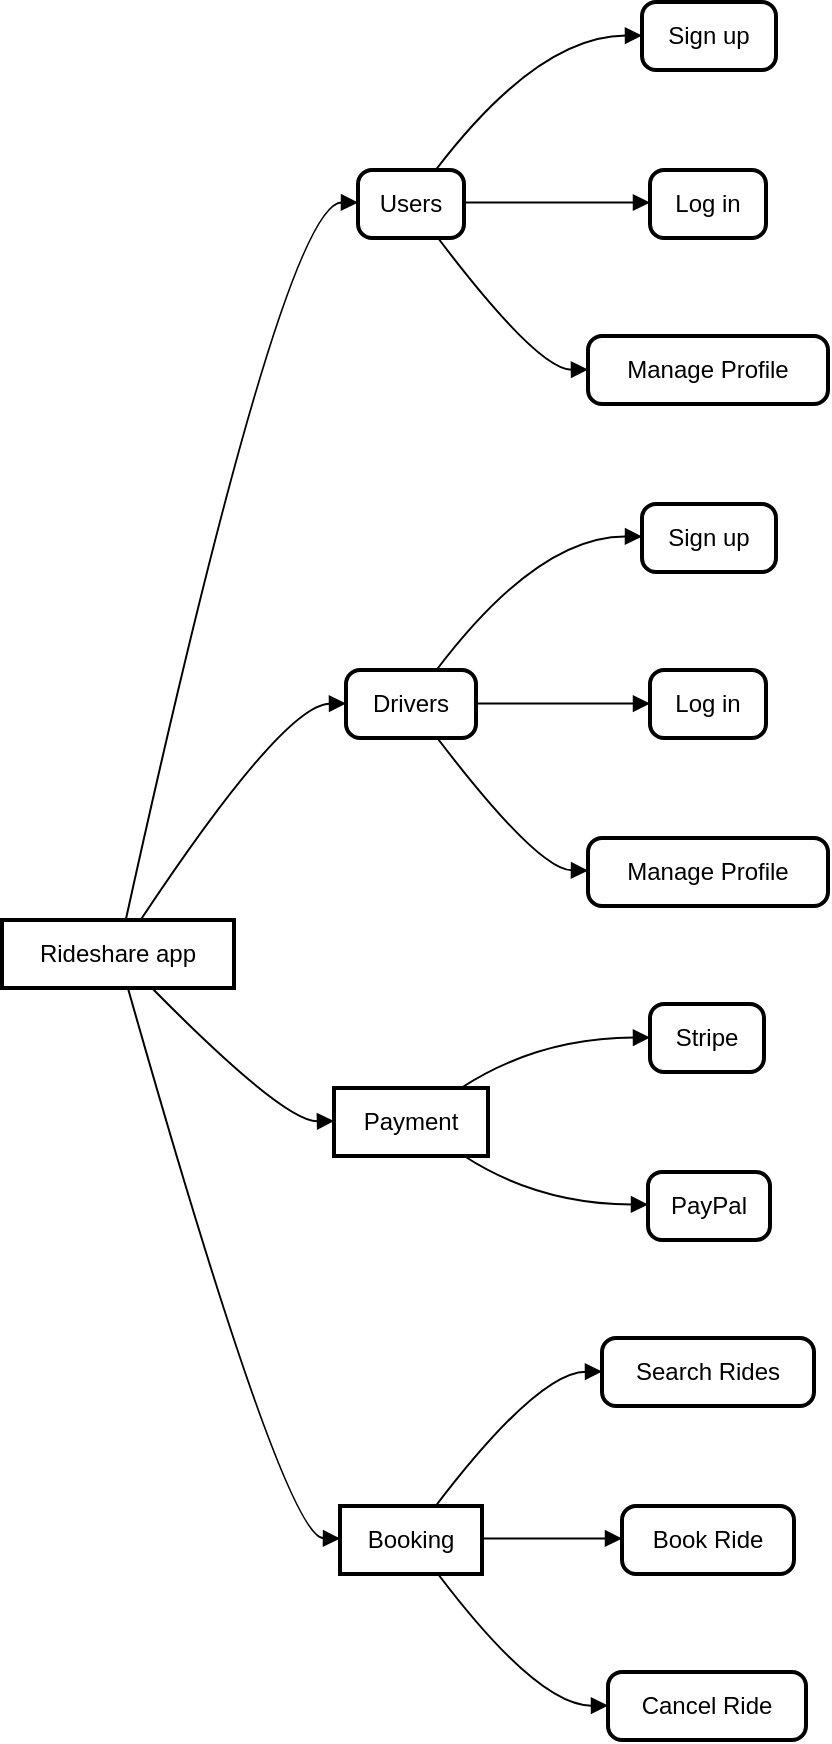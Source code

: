 <mxfile version="22.1.8" type="github">
  <diagram name="Page-1" id="09aLXEYAXg_uyQ5msdU8">
    <mxGraphModel>
      <root>
        <mxCell id="0" />
        <mxCell id="1" parent="0" />
        <mxCell id="2" value="Rideshare app" style="whiteSpace=wrap;strokeWidth=2;" vertex="1" parent="1">
          <mxGeometry y="459" width="116" height="34" as="geometry" />
        </mxCell>
        <mxCell id="3" value="Users" style="rounded=1;absoluteArcSize=1;arcSize=14;whiteSpace=wrap;strokeWidth=2;" vertex="1" parent="1">
          <mxGeometry x="178" y="84" width="53" height="34" as="geometry" />
        </mxCell>
        <mxCell id="4" value="Drivers" style="rounded=1;absoluteArcSize=1;arcSize=14;whiteSpace=wrap;strokeWidth=2;" vertex="1" parent="1">
          <mxGeometry x="172" y="334" width="65" height="34" as="geometry" />
        </mxCell>
        <mxCell id="5" value="Payment" style="whiteSpace=wrap;strokeWidth=2;" vertex="1" parent="1">
          <mxGeometry x="166" y="543" width="77" height="34" as="geometry" />
        </mxCell>
        <mxCell id="6" value="Booking" style="whiteSpace=wrap;strokeWidth=2;" vertex="1" parent="1">
          <mxGeometry x="169" y="752" width="71" height="34" as="geometry" />
        </mxCell>
        <mxCell id="7" value="Sign up" style="rounded=1;absoluteArcSize=1;arcSize=14;whiteSpace=wrap;strokeWidth=2;" vertex="1" parent="1">
          <mxGeometry x="320" width="67" height="34" as="geometry" />
        </mxCell>
        <mxCell id="8" value="Log in" style="rounded=1;absoluteArcSize=1;arcSize=14;whiteSpace=wrap;strokeWidth=2;" vertex="1" parent="1">
          <mxGeometry x="324" y="84" width="58" height="34" as="geometry" />
        </mxCell>
        <mxCell id="9" value="Manage Profile" style="rounded=1;absoluteArcSize=1;arcSize=14;whiteSpace=wrap;strokeWidth=2;" vertex="1" parent="1">
          <mxGeometry x="293" y="167" width="120" height="34" as="geometry" />
        </mxCell>
        <mxCell id="10" value="Sign up" style="rounded=1;absoluteArcSize=1;arcSize=14;whiteSpace=wrap;strokeWidth=2;" vertex="1" parent="1">
          <mxGeometry x="320" y="251" width="67" height="34" as="geometry" />
        </mxCell>
        <mxCell id="11" value="Log in" style="rounded=1;absoluteArcSize=1;arcSize=14;whiteSpace=wrap;strokeWidth=2;" vertex="1" parent="1">
          <mxGeometry x="324" y="334" width="58" height="34" as="geometry" />
        </mxCell>
        <mxCell id="12" value="Manage Profile" style="rounded=1;absoluteArcSize=1;arcSize=14;whiteSpace=wrap;strokeWidth=2;" vertex="1" parent="1">
          <mxGeometry x="293" y="418" width="120" height="34" as="geometry" />
        </mxCell>
        <mxCell id="13" value="Stripe" style="rounded=1;absoluteArcSize=1;arcSize=14;whiteSpace=wrap;strokeWidth=2;" vertex="1" parent="1">
          <mxGeometry x="324" y="501" width="57" height="34" as="geometry" />
        </mxCell>
        <mxCell id="14" value="PayPal" style="rounded=1;absoluteArcSize=1;arcSize=14;whiteSpace=wrap;strokeWidth=2;" vertex="1" parent="1">
          <mxGeometry x="323" y="585" width="61" height="34" as="geometry" />
        </mxCell>
        <mxCell id="15" value="Search Rides" style="rounded=1;absoluteArcSize=1;arcSize=14;whiteSpace=wrap;strokeWidth=2;" vertex="1" parent="1">
          <mxGeometry x="300" y="668" width="106" height="34" as="geometry" />
        </mxCell>
        <mxCell id="16" value="Book Ride" style="rounded=1;absoluteArcSize=1;arcSize=14;whiteSpace=wrap;strokeWidth=2;" vertex="1" parent="1">
          <mxGeometry x="310" y="752" width="86" height="34" as="geometry" />
        </mxCell>
        <mxCell id="17" value="Cancel Ride" style="rounded=1;absoluteArcSize=1;arcSize=14;whiteSpace=wrap;strokeWidth=2;" vertex="1" parent="1">
          <mxGeometry x="303" y="835" width="99" height="34" as="geometry" />
        </mxCell>
        <mxCell id="18" value="" style="curved=1;startArrow=none;endArrow=block;exitX=0.533;exitY=0.007;entryX=-0.003;entryY=0.478;" edge="1" parent="1" source="2" target="3">
          <mxGeometry relative="1" as="geometry">
            <Array as="points">
              <mxPoint x="141" y="100" />
            </Array>
          </mxGeometry>
        </mxCell>
        <mxCell id="19" value="" style="curved=1;startArrow=none;endArrow=block;exitX=0.596;exitY=0.007;entryX=0.001;entryY=0.493;" edge="1" parent="1" source="2" target="4">
          <mxGeometry relative="1" as="geometry">
            <Array as="points">
              <mxPoint x="141" y="351" />
            </Array>
          </mxGeometry>
        </mxCell>
        <mxCell id="20" value="" style="curved=1;startArrow=none;endArrow=block;exitX=0.644;exitY=0.993;entryX=0.002;entryY=0.485;" edge="1" parent="1" source="2" target="5">
          <mxGeometry relative="1" as="geometry">
            <Array as="points">
              <mxPoint x="141" y="560" />
            </Array>
          </mxGeometry>
        </mxCell>
        <mxCell id="21" value="" style="curved=1;startArrow=none;endArrow=block;exitX=0.542;exitY=0.993;entryX=0.003;entryY=0.478;" edge="1" parent="1" source="2" target="6">
          <mxGeometry relative="1" as="geometry">
            <Array as="points">
              <mxPoint x="141" y="768" />
            </Array>
          </mxGeometry>
        </mxCell>
        <mxCell id="22" value="" style="curved=1;startArrow=none;endArrow=block;exitX=0.74;exitY=-0.015;entryX=-0.003;entryY=0.493;" edge="1" parent="1" source="3" target="7">
          <mxGeometry relative="1" as="geometry">
            <Array as="points">
              <mxPoint x="268" y="17" />
            </Array>
          </mxGeometry>
        </mxCell>
        <mxCell id="23" value="" style="curved=1;startArrow=none;endArrow=block;exitX=1.003;exitY=0.478;entryX=0.002;entryY=0.478;" edge="1" parent="1" source="3" target="8">
          <mxGeometry relative="1" as="geometry">
            <Array as="points" />
          </mxGeometry>
        </mxCell>
        <mxCell id="24" value="" style="curved=1;startArrow=none;endArrow=block;exitX=0.74;exitY=0.971;entryX=-0.001;entryY=0.493;" edge="1" parent="1" source="3" target="9">
          <mxGeometry relative="1" as="geometry">
            <Array as="points">
              <mxPoint x="268" y="184" />
            </Array>
          </mxGeometry>
        </mxCell>
        <mxCell id="25" value="" style="curved=1;startArrow=none;endArrow=block;exitX=0.696;exitY=0;entryX=-0.003;entryY=0.478;" edge="1" parent="1" source="4" target="10">
          <mxGeometry relative="1" as="geometry">
            <Array as="points">
              <mxPoint x="268" y="267" />
            </Array>
          </mxGeometry>
        </mxCell>
        <mxCell id="26" value="" style="curved=1;startArrow=none;endArrow=block;exitX=0.999;exitY=0.493;entryX=0.002;entryY=0.493;" edge="1" parent="1" source="4" target="11">
          <mxGeometry relative="1" as="geometry">
            <Array as="points" />
          </mxGeometry>
        </mxCell>
        <mxCell id="27" value="" style="curved=1;startArrow=none;endArrow=block;exitX=0.696;exitY=0.985;entryX=-0.001;entryY=0.478;" edge="1" parent="1" source="4" target="12">
          <mxGeometry relative="1" as="geometry">
            <Array as="points">
              <mxPoint x="268" y="434" />
            </Array>
          </mxGeometry>
        </mxCell>
        <mxCell id="28" value="" style="curved=1;startArrow=none;endArrow=block;exitX=0.83;exitY=-0.007;entryX=0.006;entryY=0.493;" edge="1" parent="1" source="5" target="13">
          <mxGeometry relative="1" as="geometry">
            <Array as="points">
              <mxPoint x="268" y="518" />
            </Array>
          </mxGeometry>
        </mxCell>
        <mxCell id="29" value="" style="curved=1;startArrow=none;endArrow=block;exitX=0.83;exitY=0.978;entryX=-0.005;entryY=0.478;" edge="1" parent="1" source="5" target="14">
          <mxGeometry relative="1" as="geometry">
            <Array as="points">
              <mxPoint x="268" y="601" />
            </Array>
          </mxGeometry>
        </mxCell>
        <mxCell id="30" value="" style="curved=1;startArrow=none;endArrow=block;exitX=0.679;exitY=-0.015;entryX=0.003;entryY=0.493;" edge="1" parent="1" source="6" target="15">
          <mxGeometry relative="1" as="geometry">
            <Array as="points">
              <mxPoint x="268" y="685" />
            </Array>
          </mxGeometry>
        </mxCell>
        <mxCell id="31" value="" style="curved=1;startArrow=none;endArrow=block;exitX=0.997;exitY=0.478;entryX=0.003;entryY=0.478;" edge="1" parent="1" source="6" target="16">
          <mxGeometry relative="1" as="geometry">
            <Array as="points" />
          </mxGeometry>
        </mxCell>
        <mxCell id="32" value="" style="curved=1;startArrow=none;endArrow=block;exitX=0.679;exitY=0.971;entryX=0.003;entryY=0.493;" edge="1" parent="1" source="6" target="17">
          <mxGeometry relative="1" as="geometry">
            <Array as="points">
              <mxPoint x="268" y="852" />
            </Array>
          </mxGeometry>
        </mxCell>
      </root>
    </mxGraphModel>
  </diagram>
</mxfile>
